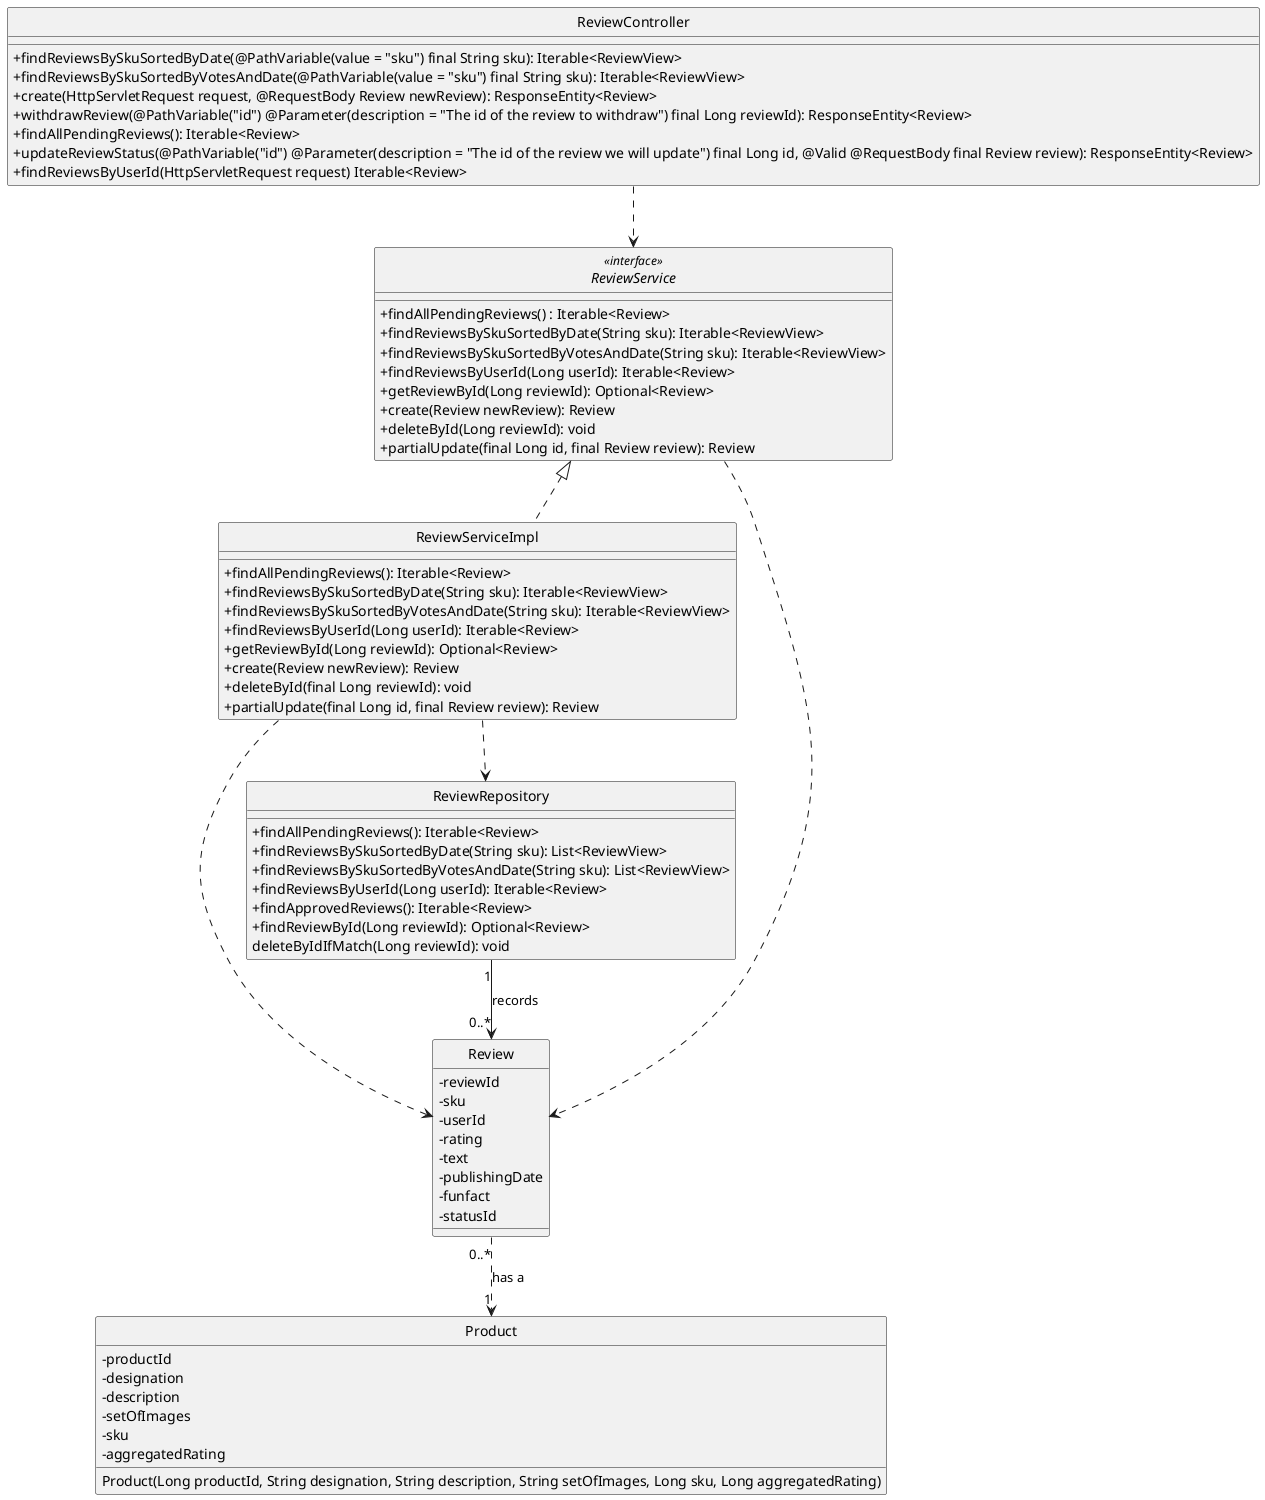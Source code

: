 @startuml
'https://plantuml.com/class-diagram

hide circle
skinparam classAttributeIconSize 0


class ReviewController {
    +findReviewsBySkuSortedByDate(@PathVariable(value = "sku") final String sku): Iterable<ReviewView>
    +findReviewsBySkuSortedByVotesAndDate(@PathVariable(value = "sku") final String sku): Iterable<ReviewView>
    +create(HttpServletRequest request, @RequestBody Review newReview): ResponseEntity<Review>
    +withdrawReview(@PathVariable("id") @Parameter(description = "The id of the review to withdraw") final Long reviewId): ResponseEntity<Review>
    +findAllPendingReviews(): Iterable<Review>
    +updateReviewStatus(@PathVariable("id") @Parameter(description = "The id of the review we will update") final Long id, @Valid @RequestBody final Review review): ResponseEntity<Review>
    +findReviewsByUserId(HttpServletRequest request) Iterable<Review>
}

interface ReviewService <<interface>> {
    +findAllPendingReviews() : Iterable<Review>
    +findReviewsBySkuSortedByDate(String sku): Iterable<ReviewView>
    +findReviewsBySkuSortedByVotesAndDate(String sku): Iterable<ReviewView>
    +findReviewsByUserId(Long userId): Iterable<Review>
    +getReviewById(Long reviewId): Optional<Review>
    +create(Review newReview): Review
    +deleteById(Long reviewId): void
    +partialUpdate(final Long id, final Review review): Review
}

class ReviewServiceImpl{
    +findAllPendingReviews(): Iterable<Review>
    +findReviewsBySkuSortedByDate(String sku): Iterable<ReviewView>
    +findReviewsBySkuSortedByVotesAndDate(String sku): Iterable<ReviewView>
    +findReviewsByUserId(Long userId): Iterable<Review>
    +getReviewById(Long reviewId): Optional<Review>
    +create(Review newReview): Review
    +deleteById(final Long reviewId): void
    +partialUpdate(final Long id, final Review review): Review
}

class Review {
    - reviewId
    - sku
    - userId
    - rating
    - text
    - publishingDate
    - funfact
    - statusId
}

class Product {
    - productId
    - designation
    - description
    - setOfImages
    - sku
    - aggregatedRating
    Product(Long productId, String designation, String description, String setOfImages, Long sku, Long aggregatedRating)
}

class ReviewRepository {
    +findAllPendingReviews(): Iterable<Review>
    +findReviewsBySkuSortedByDate(String sku): List<ReviewView>
    +findReviewsBySkuSortedByVotesAndDate(String sku): List<ReviewView>
    +findReviewsByUserId(Long userId): Iterable<Review>
    +findApprovedReviews(): Iterable<Review>
    +findReviewById(Long reviewId): Optional<Review>
    deleteByIdIfMatch(Long reviewId): void
}

ReviewRepository "1" --> "0..*" Review:  records

ReviewController ..> ReviewService
ReviewServiceImpl ..> ReviewRepository
ReviewServiceImpl ..> Review
ReviewService ..> Review
Review "0..*" ..> "1" Product: has a

ReviewServiceImpl .up.|> ReviewService


@enduml
